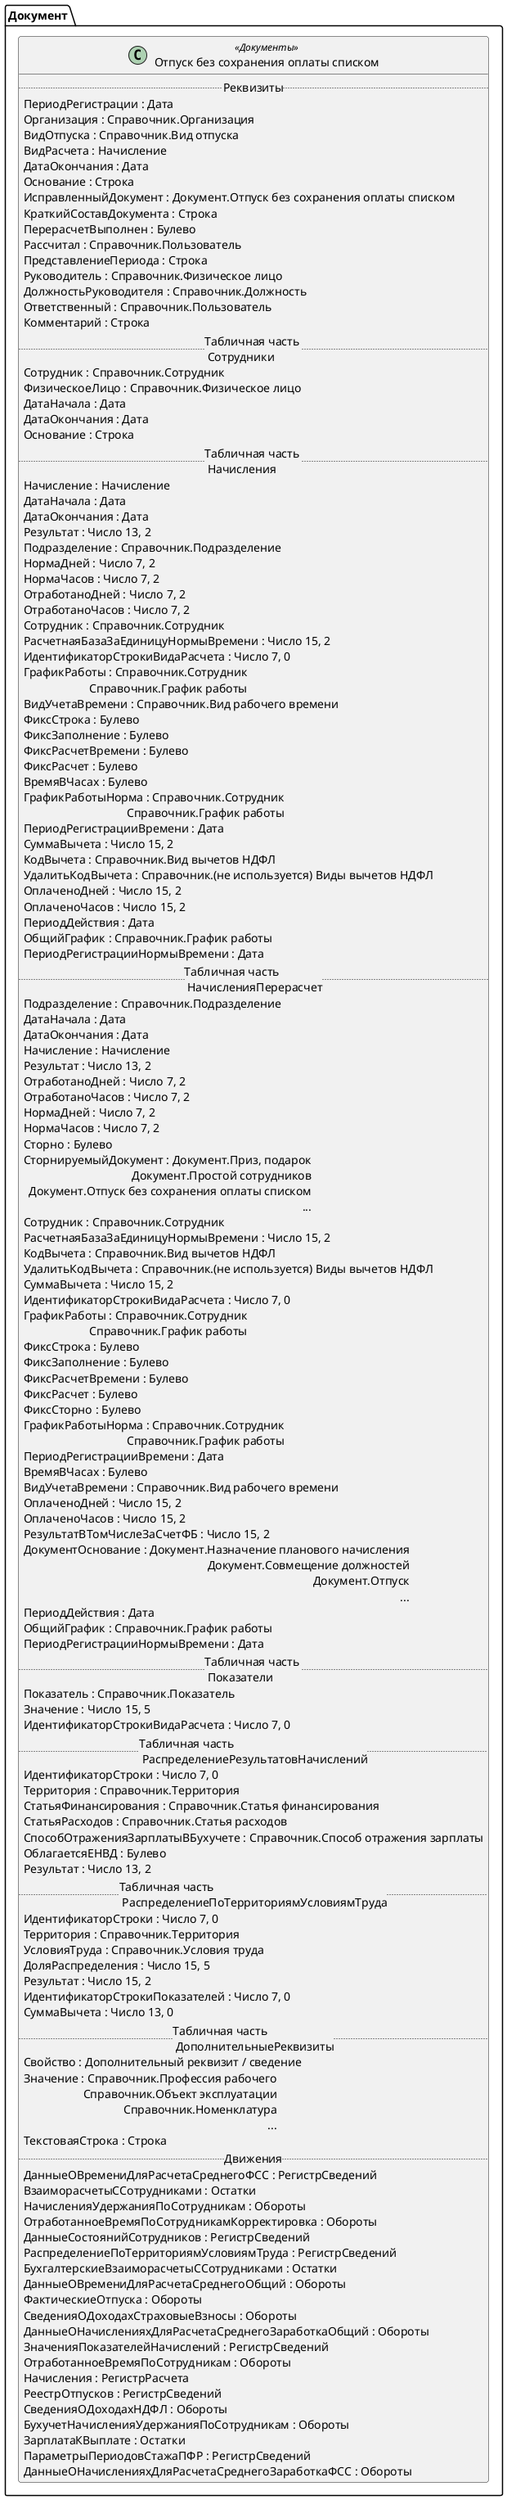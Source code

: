 ﻿@startuml ОтпускБезСохраненияОплатыСписком
'!include templates.wsd
'..\include templates.wsd
class Документ.ОтпускБезСохраненияОплатыСписком as "Отпуск без сохранения оплаты списком" <<Документы>>
{
..Реквизиты..
ПериодРегистрации : Дата
Организация : Справочник.Организация
ВидОтпуска : Справочник.Вид отпуска
ВидРасчета : Начисление
ДатаОкончания : Дата
Основание : Строка
ИсправленныйДокумент : Документ.Отпуск без сохранения оплаты списком
КраткийСоставДокумента : Строка
ПерерасчетВыполнен : Булево
Рассчитал : Справочник.Пользователь
ПредставлениеПериода : Строка
Руководитель : Справочник.Физическое лицо
ДолжностьРуководителя : Справочник.Должность
Ответственный : Справочник.Пользователь
Комментарий : Строка
..Табличная часть \n Сотрудники..
Сотрудник : Справочник.Сотрудник
ФизическоеЛицо : Справочник.Физическое лицо
ДатаНачала : Дата
ДатаОкончания : Дата
Основание : Строка
..Табличная часть \n Начисления..
Начисление : Начисление
ДатаНачала : Дата
ДатаОкончания : Дата
Результат : Число 13, 2
Подразделение : Справочник.Подразделение
НормаДней : Число 7, 2
НормаЧасов : Число 7, 2
ОтработаноДней : Число 7, 2
ОтработаноЧасов : Число 7, 2
Сотрудник : Справочник.Сотрудник
РасчетнаяБазаЗаЕдиницуНормыВремени : Число 15, 2
ИдентификаторСтрокиВидаРасчета : Число 7, 0
ГрафикРаботы : Справочник.Сотрудник\rСправочник.График работы
ВидУчетаВремени : Справочник.Вид рабочего времени
ФиксСтрока : Булево
ФиксЗаполнение : Булево
ФиксРасчетВремени : Булево
ФиксРасчет : Булево
ВремяВЧасах : Булево
ГрафикРаботыНорма : Справочник.Сотрудник\rСправочник.График работы
ПериодРегистрацииВремени : Дата
СуммаВычета : Число 15, 2
КодВычета : Справочник.Вид вычетов НДФЛ
УдалитьКодВычета : Справочник.(не используется) Виды вычетов НДФЛ
ОплаченоДней : Число 15, 2
ОплаченоЧасов : Число 15, 2
ПериодДействия : Дата
ОбщийГрафик : Справочник.График работы
ПериодРегистрацииНормыВремени : Дата
..Табличная часть \n НачисленияПерерасчет..
Подразделение : Справочник.Подразделение
ДатаНачала : Дата
ДатаОкончания : Дата
Начисление : Начисление
Результат : Число 13, 2
ОтработаноДней : Число 7, 2
ОтработаноЧасов : Число 7, 2
НормаДней : Число 7, 2
НормаЧасов : Число 7, 2
Сторно : Булево
СторнируемыйДокумент : Документ.Приз, подарок\rДокумент.Простой сотрудников\rДокумент.Отпуск без сохранения оплаты списком\r...
Сотрудник : Справочник.Сотрудник
РасчетнаяБазаЗаЕдиницуНормыВремени : Число 15, 2
КодВычета : Справочник.Вид вычетов НДФЛ
УдалитьКодВычета : Справочник.(не используется) Виды вычетов НДФЛ
СуммаВычета : Число 15, 2
ИдентификаторСтрокиВидаРасчета : Число 7, 0
ГрафикРаботы : Справочник.Сотрудник\rСправочник.График работы
ФиксСтрока : Булево
ФиксЗаполнение : Булево
ФиксРасчетВремени : Булево
ФиксРасчет : Булево
ФиксСторно : Булево
ГрафикРаботыНорма : Справочник.Сотрудник\rСправочник.График работы
ПериодРегистрацииВремени : Дата
ВремяВЧасах : Булево
ВидУчетаВремени : Справочник.Вид рабочего времени
ОплаченоДней : Число 15, 2
ОплаченоЧасов : Число 15, 2
РезультатВТомЧислеЗаСчетФБ : Число 15, 2
ДокументОснование : Документ.Назначение планового начисления\rДокумент.Совмещение должностей\rДокумент.Отпуск\r...
ПериодДействия : Дата
ОбщийГрафик : Справочник.График работы
ПериодРегистрацииНормыВремени : Дата
..Табличная часть \n Показатели..
Показатель : Справочник.Показатель
Значение : Число 15, 5
ИдентификаторСтрокиВидаРасчета : Число 7, 0
..Табличная часть \n РаспределениеРезультатовНачислений..
ИдентификаторСтроки : Число 7, 0
Территория : Справочник.Территория
СтатьяФинансирования : Справочник.Статья финансирования
СтатьяРасходов : Справочник.Статья расходов
СпособОтраженияЗарплатыВБухучете : Справочник.Способ отражения зарплаты
ОблагаетсяЕНВД : Булево
Результат : Число 13, 2
..Табличная часть \n РаспределениеПоТерриториямУсловиямТруда..
ИдентификаторСтроки : Число 7, 0
Территория : Справочник.Территория
УсловияТруда : Справочник.Условия труда
ДоляРаспределения : Число 15, 5
Результат : Число 15, 2
ИдентификаторСтрокиПоказателей : Число 7, 0
СуммаВычета : Число 13, 0
..Табличная часть \n ДополнительныеРеквизиты..
Свойство : Дополнительный реквизит / сведение
Значение : Справочник.Профессия рабочего\rСправочник.Объект эксплуатации\rСправочник.Номенклатура\r...
ТекстоваяСтрока : Строка
..Движения..
ДанныеОВремениДляРасчетаСреднегоФСС : РегистрСведений
ВзаиморасчетыССотрудниками : Остатки
НачисленияУдержанияПоСотрудникам : Обороты
ОтработанноеВремяПоСотрудникамКорректировка : Обороты
ДанныеСостоянийСотрудников : РегистрСведений
РаспределениеПоТерриториямУсловиямТруда : РегистрСведений
БухгалтерскиеВзаиморасчетыССотрудниками : Остатки
ДанныеОВремениДляРасчетаСреднегоОбщий : Обороты
ФактическиеОтпуска : Обороты
СведенияОДоходахСтраховыеВзносы : Обороты
ДанныеОНачисленияхДляРасчетаСреднегоЗаработкаОбщий : Обороты
ЗначенияПоказателейНачислений : РегистрСведений
ОтработанноеВремяПоСотрудникам : Обороты
Начисления : РегистрРасчета
РеестрОтпусков : РегистрСведений
СведенияОДоходахНДФЛ : Обороты
БухучетНачисленияУдержанияПоСотрудникам : Обороты
ЗарплатаКВыплате : Остатки
ПараметрыПериодовСтажаПФР : РегистрСведений
ДанныеОНачисленияхДляРасчетаСреднегоЗаработкаФСС : Обороты
}
@enduml
